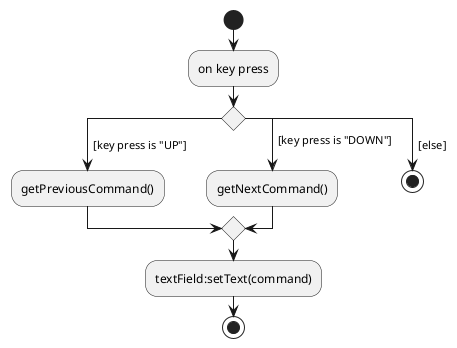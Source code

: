 @startuml
'https://plantuml.com/activity-diagram-beta

start
:on key press;

' extra spaces used for formatting
switch ()
case (  [key press is "UP"])
  :getPreviousCommand();
case (  [key press is "DOWN"])
    :getNextCommand();
case (  [else])
    stop
endswitch

:textField:setText(command);
label ending
stop

@enduml
